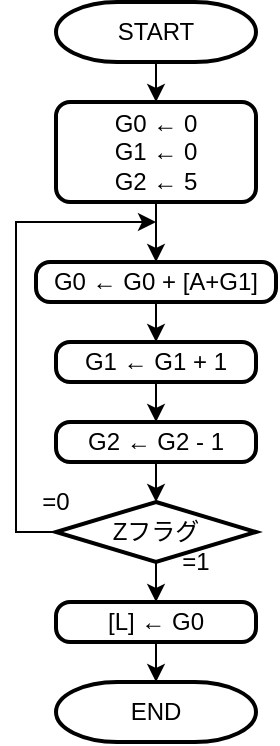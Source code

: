 <mxfile version="13.9.9" type="device"><diagram id="C5RBs43oDa-KdzZeNtuy" name="Page-1"><mxGraphModel dx="1106" dy="804" grid="1" gridSize="10" guides="1" tooltips="1" connect="1" arrows="1" fold="1" page="1" pageScale="1" pageWidth="827" pageHeight="1169" math="0" shadow="0"><root><mxCell id="WIyWlLk6GJQsqaUBKTNV-0"/><mxCell id="WIyWlLk6GJQsqaUBKTNV-1" parent="WIyWlLk6GJQsqaUBKTNV-0"/><mxCell id="jq15zNKk5ES5tVdEKjjl-12" style="edgeStyle=orthogonalEdgeStyle;rounded=0;orthogonalLoop=1;jettySize=auto;html=1;exitX=0.5;exitY=1;exitDx=0;exitDy=0;exitPerimeter=0;entryX=0.5;entryY=0;entryDx=0;entryDy=0;" parent="WIyWlLk6GJQsqaUBKTNV-1" source="jq15zNKk5ES5tVdEKjjl-0" target="jq15zNKk5ES5tVdEKjjl-1" edge="1"><mxGeometry relative="1" as="geometry"/></mxCell><mxCell id="jq15zNKk5ES5tVdEKjjl-0" value="START" style="strokeWidth=2;html=1;shape=mxgraph.flowchart.terminator;whiteSpace=wrap;" parent="WIyWlLk6GJQsqaUBKTNV-1" vertex="1"><mxGeometry x="270" y="110" width="100" height="30" as="geometry"/></mxCell><mxCell id="jq15zNKk5ES5tVdEKjjl-1" value="G0 ← 0&lt;br&gt;G1 ← 0&lt;br&gt;G2 ← 5" style="rounded=1;whiteSpace=wrap;html=1;absoluteArcSize=1;arcSize=14;strokeWidth=2;" parent="WIyWlLk6GJQsqaUBKTNV-1" vertex="1"><mxGeometry x="270" y="160" width="100" height="50" as="geometry"/></mxCell><mxCell id="jq15zNKk5ES5tVdEKjjl-9" style="edgeStyle=orthogonalEdgeStyle;rounded=0;orthogonalLoop=1;jettySize=auto;html=1;exitX=0.5;exitY=1;exitDx=0;exitDy=0;entryX=0.5;entryY=0;entryDx=0;entryDy=0;" parent="WIyWlLk6GJQsqaUBKTNV-1" target="jq15zNKk5ES5tVdEKjjl-3" edge="1"><mxGeometry relative="1" as="geometry"><mxPoint x="320" y="210" as="sourcePoint"/></mxGeometry></mxCell><mxCell id="jq15zNKk5ES5tVdEKjjl-14" style="edgeStyle=orthogonalEdgeStyle;rounded=0;orthogonalLoop=1;jettySize=auto;html=1;exitX=0.5;exitY=1;exitDx=0;exitDy=0;entryX=0.5;entryY=0;entryDx=0;entryDy=0;" parent="WIyWlLk6GJQsqaUBKTNV-1" source="jq15zNKk5ES5tVdEKjjl-3" edge="1"><mxGeometry relative="1" as="geometry"><mxPoint x="320" y="280" as="targetPoint"/></mxGeometry></mxCell><mxCell id="jq15zNKk5ES5tVdEKjjl-3" value="G0 ← G0 + [A+G1]" style="rounded=1;whiteSpace=wrap;html=1;absoluteArcSize=1;arcSize=14;strokeWidth=2;" parent="WIyWlLk6GJQsqaUBKTNV-1" vertex="1"><mxGeometry x="260" y="240" width="120" height="20" as="geometry"/></mxCell><mxCell id="jq15zNKk5ES5tVdEKjjl-16" style="edgeStyle=orthogonalEdgeStyle;rounded=0;orthogonalLoop=1;jettySize=auto;html=1;exitX=0.5;exitY=1;exitDx=0;exitDy=0;entryX=0.5;entryY=0;entryDx=0;entryDy=0;" parent="WIyWlLk6GJQsqaUBKTNV-1" source="jq15zNKk5ES5tVdEKjjl-5" target="jq15zNKk5ES5tVdEKjjl-6" edge="1"><mxGeometry relative="1" as="geometry"/></mxCell><mxCell id="jq15zNKk5ES5tVdEKjjl-5" value="G1 ← G1 + 1" style="rounded=1;whiteSpace=wrap;html=1;absoluteArcSize=1;arcSize=14;strokeWidth=2;" parent="WIyWlLk6GJQsqaUBKTNV-1" vertex="1"><mxGeometry x="270" y="280" width="100" height="20" as="geometry"/></mxCell><mxCell id="jq15zNKk5ES5tVdEKjjl-17" style="edgeStyle=orthogonalEdgeStyle;rounded=0;orthogonalLoop=1;jettySize=auto;html=1;exitX=0.5;exitY=1;exitDx=0;exitDy=0;entryX=0.5;entryY=0;entryDx=0;entryDy=0;entryPerimeter=0;" parent="WIyWlLk6GJQsqaUBKTNV-1" source="jq15zNKk5ES5tVdEKjjl-6" target="jq15zNKk5ES5tVdEKjjl-7" edge="1"><mxGeometry relative="1" as="geometry"/></mxCell><mxCell id="jq15zNKk5ES5tVdEKjjl-6" value="G2 ← G2 - 1" style="rounded=1;whiteSpace=wrap;html=1;absoluteArcSize=1;arcSize=14;strokeWidth=2;" parent="WIyWlLk6GJQsqaUBKTNV-1" vertex="1"><mxGeometry x="270" y="320" width="100" height="20" as="geometry"/></mxCell><mxCell id="jq15zNKk5ES5tVdEKjjl-10" style="edgeStyle=orthogonalEdgeStyle;rounded=0;orthogonalLoop=1;jettySize=auto;html=1;exitX=0;exitY=0.5;exitDx=0;exitDy=0;exitPerimeter=0;" parent="WIyWlLk6GJQsqaUBKTNV-1" source="jq15zNKk5ES5tVdEKjjl-7" edge="1"><mxGeometry relative="1" as="geometry"><mxPoint x="320" y="220" as="targetPoint"/><Array as="points"><mxPoint x="250" y="375"/><mxPoint x="250" y="220"/></Array></mxGeometry></mxCell><mxCell id="86-SUjs8EYgW9avkx-_b-1" style="edgeStyle=orthogonalEdgeStyle;rounded=0;orthogonalLoop=1;jettySize=auto;html=1;exitX=0.5;exitY=1;exitDx=0;exitDy=0;exitPerimeter=0;entryX=0.5;entryY=0;entryDx=0;entryDy=0;" edge="1" parent="WIyWlLk6GJQsqaUBKTNV-1" source="jq15zNKk5ES5tVdEKjjl-7" target="86-SUjs8EYgW9avkx-_b-0"><mxGeometry relative="1" as="geometry"/></mxCell><mxCell id="jq15zNKk5ES5tVdEKjjl-7" value="Zフラグ" style="strokeWidth=2;html=1;shape=mxgraph.flowchart.decision;whiteSpace=wrap;" parent="WIyWlLk6GJQsqaUBKTNV-1" vertex="1"><mxGeometry x="270" y="360" width="100" height="30" as="geometry"/></mxCell><mxCell id="jq15zNKk5ES5tVdEKjjl-11" value="END" style="strokeWidth=2;html=1;shape=mxgraph.flowchart.terminator;whiteSpace=wrap;" parent="WIyWlLk6GJQsqaUBKTNV-1" vertex="1"><mxGeometry x="270" y="450" width="100" height="30" as="geometry"/></mxCell><mxCell id="jq15zNKk5ES5tVdEKjjl-19" value="=1" style="text;html=1;strokeColor=none;fillColor=none;align=center;verticalAlign=middle;whiteSpace=wrap;rounded=0;" parent="WIyWlLk6GJQsqaUBKTNV-1" vertex="1"><mxGeometry x="320" y="380" width="40" height="20" as="geometry"/></mxCell><mxCell id="jq15zNKk5ES5tVdEKjjl-20" value="=0" style="text;html=1;strokeColor=none;fillColor=none;align=center;verticalAlign=middle;whiteSpace=wrap;rounded=0;" parent="WIyWlLk6GJQsqaUBKTNV-1" vertex="1"><mxGeometry x="250" y="350" width="40" height="20" as="geometry"/></mxCell><mxCell id="86-SUjs8EYgW9avkx-_b-2" style="edgeStyle=orthogonalEdgeStyle;rounded=0;orthogonalLoop=1;jettySize=auto;html=1;exitX=0.5;exitY=1;exitDx=0;exitDy=0;entryX=0.5;entryY=0;entryDx=0;entryDy=0;entryPerimeter=0;" edge="1" parent="WIyWlLk6GJQsqaUBKTNV-1" source="86-SUjs8EYgW9avkx-_b-0" target="jq15zNKk5ES5tVdEKjjl-11"><mxGeometry relative="1" as="geometry"/></mxCell><mxCell id="86-SUjs8EYgW9avkx-_b-0" value="[L] ← G0" style="rounded=1;whiteSpace=wrap;html=1;absoluteArcSize=1;arcSize=14;strokeWidth=2;" vertex="1" parent="WIyWlLk6GJQsqaUBKTNV-1"><mxGeometry x="270" y="410" width="100" height="20" as="geometry"/></mxCell></root></mxGraphModel></diagram></mxfile>